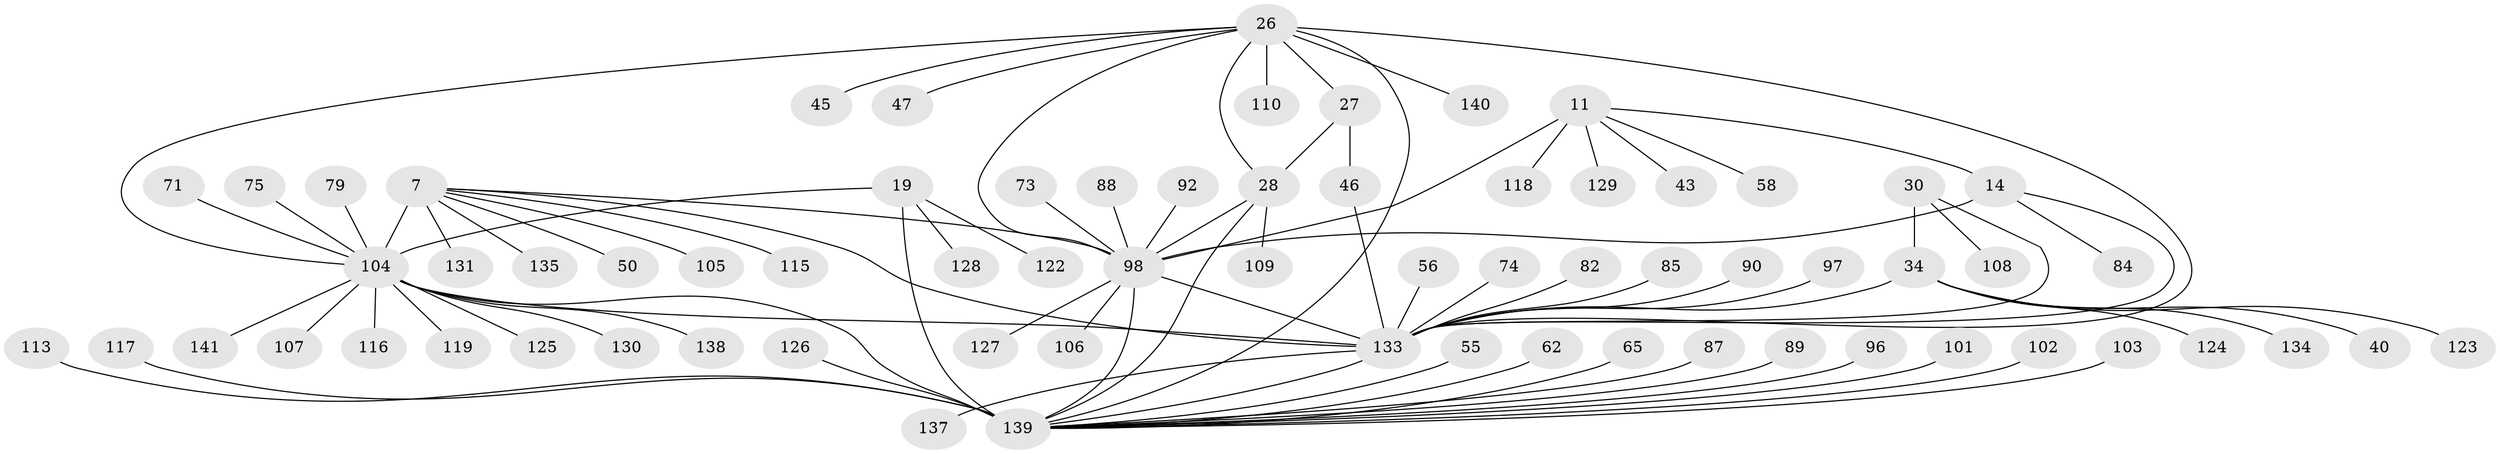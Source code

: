 // original degree distribution, {16: 0.0070921985815602835, 9: 0.03546099290780142, 8: 0.05673758865248227, 13: 0.014184397163120567, 12: 0.014184397163120567, 6: 0.028368794326241134, 10: 0.03546099290780142, 11: 0.02127659574468085, 7: 0.03546099290780142, 19: 0.0070921985815602835, 1: 0.5177304964539007, 2: 0.18439716312056736, 3: 0.03546099290780142, 4: 0.0070921985815602835}
// Generated by graph-tools (version 1.1) at 2025/54/03/09/25 04:54:37]
// undirected, 70 vertices, 84 edges
graph export_dot {
graph [start="1"]
  node [color=gray90,style=filled];
  7 [super="+2+4"];
  11 [super="+10"];
  14 [super="+13"];
  19 [super="+18"];
  26 [super="+24"];
  27 [super="+25"];
  28 [super="+23"];
  30 [super="+29"];
  34 [super="+31"];
  40;
  43;
  45;
  46;
  47;
  50;
  55;
  56;
  58;
  62;
  65;
  71;
  73;
  74;
  75;
  79;
  82;
  84;
  85;
  87;
  88 [super="+49"];
  89 [super="+81"];
  90;
  92;
  96;
  97;
  98 [super="+64+76+70"];
  101;
  102;
  103;
  104 [super="+6+36+48+52+54+59+60+69"];
  105;
  106;
  107 [super="+100"];
  108;
  109;
  110;
  113;
  115;
  116;
  117;
  118;
  119 [super="+57"];
  122;
  123;
  124;
  125;
  126;
  127 [super="+99"];
  128 [super="+93"];
  129;
  130;
  131;
  133 [super="+77+35+114"];
  134;
  135;
  137 [super="+68+94"];
  138;
  139 [super="+136+132+112+44+53"];
  140;
  141 [super="+120"];
  7 -- 135;
  7 -- 105;
  7 -- 115;
  7 -- 104 [weight=12];
  7 -- 98;
  7 -- 131;
  7 -- 50;
  7 -- 133;
  11 -- 14 [weight=4];
  11 -- 43;
  11 -- 118;
  11 -- 129;
  11 -- 58;
  11 -- 98 [weight=6];
  14 -- 133 [weight=2];
  14 -- 84;
  14 -- 98 [weight=6];
  19 -- 104 [weight=2];
  19 -- 122;
  19 -- 128;
  19 -- 139 [weight=10];
  26 -- 27 [weight=6];
  26 -- 28 [weight=6];
  26 -- 140;
  26 -- 45;
  26 -- 110;
  26 -- 47;
  26 -- 133 [weight=2];
  26 -- 104;
  26 -- 139;
  26 -- 98;
  27 -- 28 [weight=4];
  27 -- 46;
  28 -- 109;
  28 -- 139;
  28 -- 98;
  30 -- 34 [weight=4];
  30 -- 108;
  30 -- 133 [weight=6];
  34 -- 40;
  34 -- 124;
  34 -- 134;
  34 -- 123;
  34 -- 133 [weight=6];
  46 -- 133;
  55 -- 139;
  56 -- 133;
  62 -- 139;
  65 -- 139;
  71 -- 104;
  73 -- 98;
  74 -- 133;
  75 -- 104;
  79 -- 104;
  82 -- 133;
  85 -- 133;
  87 -- 139;
  88 -- 98;
  89 -- 139;
  90 -- 133;
  92 -- 98;
  96 -- 139;
  97 -- 133;
  98 -- 133 [weight=2];
  98 -- 106;
  98 -- 139 [weight=2];
  98 -- 127;
  101 -- 139;
  102 -- 139;
  103 -- 139;
  104 -- 130;
  104 -- 133;
  104 -- 138;
  104 -- 139 [weight=5];
  104 -- 141;
  104 -- 107;
  104 -- 116;
  104 -- 119;
  104 -- 125;
  113 -- 139;
  117 -- 139;
  126 -- 139;
  133 -- 137;
  133 -- 139 [weight=4];
}
